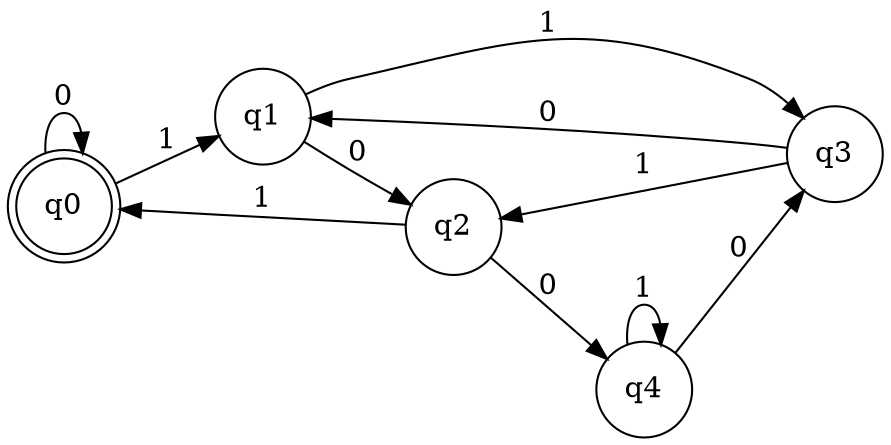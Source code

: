 digraph TP02_05_a {
	rankdir=LR;
	graph [dpi = 300];
	node [shape = doublecircle]; q0;
	node [shape = circle];
	q0 -> q0 [ label = "0" ]; q0 -> q1 [ label = "1" ];
	q1 -> q2 [ label = "0" ]; q1 -> q3 [ label = "1" ];
	q2 -> q4 [ label = "0" ]; q2 -> q0 [ label = "1" ];
	q3 -> q1 [ label = "0" ]; q3 -> q2 [ label = "1" ];
	q4 -> q3 [ label = "0" ]; q4 -> q4 [ label = "1" ];
}

